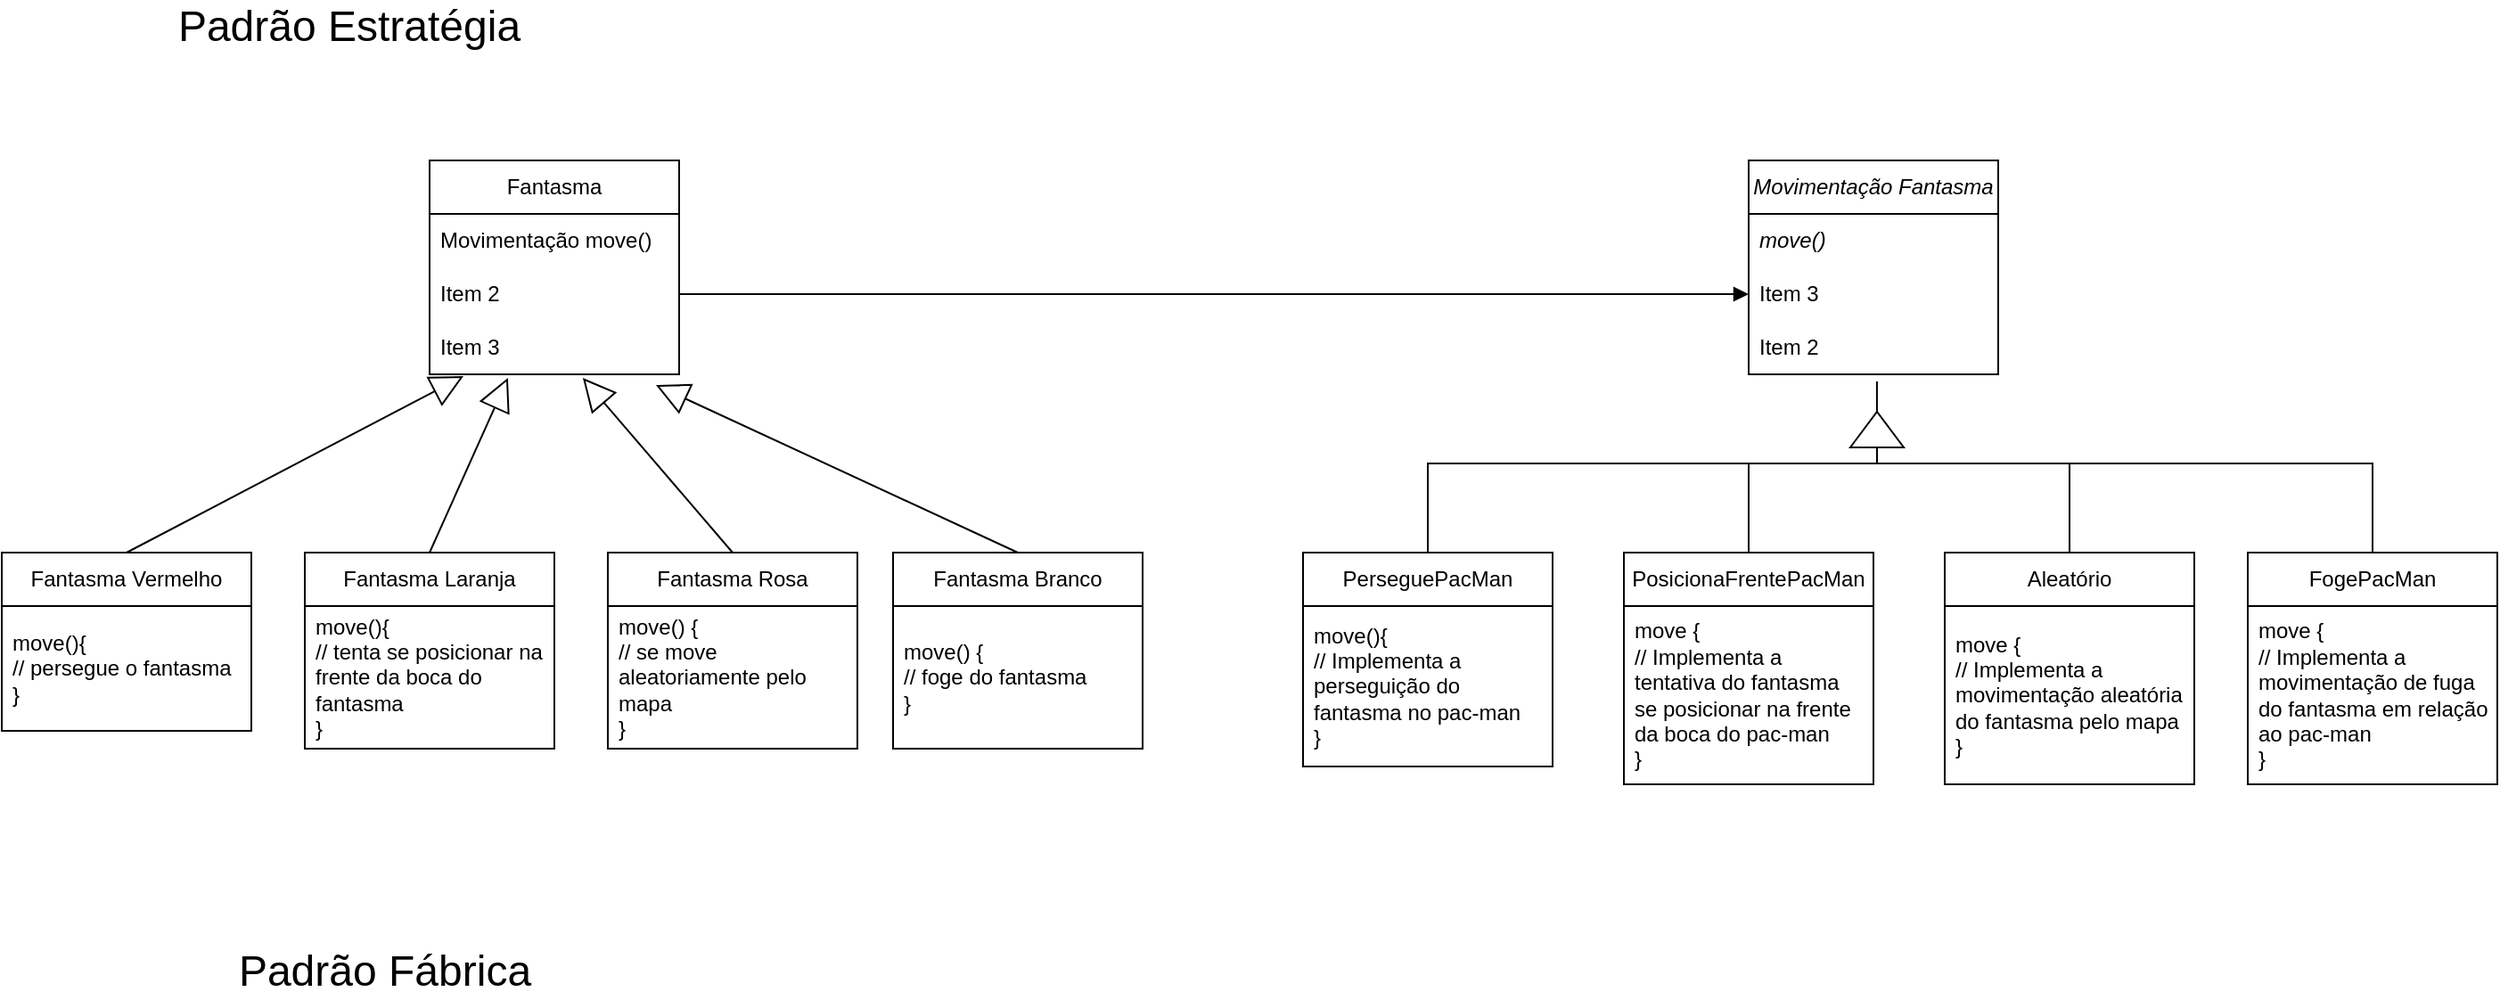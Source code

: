 <mxfile version="21.8.2" type="github">
  <diagram name="Page-1" id="leCUkOZR9ksM7nFm31TO">
    <mxGraphModel dx="1434" dy="782" grid="1" gridSize="10" guides="1" tooltips="1" connect="1" arrows="1" fold="1" page="1" pageScale="1" pageWidth="850" pageHeight="1100" math="0" shadow="0">
      <root>
        <mxCell id="0" />
        <mxCell id="1" parent="0" />
        <mxCell id="iyJs9-_Ow2WB98Cz37nA-1" value="Fantasma" style="swimlane;fontStyle=0;childLayout=stackLayout;horizontal=1;startSize=30;horizontalStack=0;resizeParent=1;resizeParentMax=0;resizeLast=0;collapsible=1;marginBottom=0;whiteSpace=wrap;html=1;" vertex="1" parent="1">
          <mxGeometry x="280" y="110" width="140" height="120" as="geometry" />
        </mxCell>
        <mxCell id="iyJs9-_Ow2WB98Cz37nA-2" value="Movimentação move()" style="text;strokeColor=none;fillColor=none;align=left;verticalAlign=middle;spacingLeft=4;spacingRight=4;overflow=hidden;points=[[0,0.5],[1,0.5]];portConstraint=eastwest;rotatable=0;whiteSpace=wrap;html=1;" vertex="1" parent="iyJs9-_Ow2WB98Cz37nA-1">
          <mxGeometry y="30" width="140" height="30" as="geometry" />
        </mxCell>
        <mxCell id="iyJs9-_Ow2WB98Cz37nA-3" value="Item 2" style="text;strokeColor=none;fillColor=none;align=left;verticalAlign=middle;spacingLeft=4;spacingRight=4;overflow=hidden;points=[[0,0.5],[1,0.5]];portConstraint=eastwest;rotatable=0;whiteSpace=wrap;html=1;" vertex="1" parent="iyJs9-_Ow2WB98Cz37nA-1">
          <mxGeometry y="60" width="140" height="30" as="geometry" />
        </mxCell>
        <mxCell id="iyJs9-_Ow2WB98Cz37nA-4" value="Item 3" style="text;strokeColor=none;fillColor=none;align=left;verticalAlign=middle;spacingLeft=4;spacingRight=4;overflow=hidden;points=[[0,0.5],[1,0.5]];portConstraint=eastwest;rotatable=0;whiteSpace=wrap;html=1;" vertex="1" parent="iyJs9-_Ow2WB98Cz37nA-1">
          <mxGeometry y="90" width="140" height="30" as="geometry" />
        </mxCell>
        <mxCell id="iyJs9-_Ow2WB98Cz37nA-5" value="Fantasma Vermelho" style="swimlane;fontStyle=0;childLayout=stackLayout;horizontal=1;startSize=30;horizontalStack=0;resizeParent=1;resizeParentMax=0;resizeLast=0;collapsible=1;marginBottom=0;whiteSpace=wrap;html=1;" vertex="1" parent="1">
          <mxGeometry x="40" y="330" width="140" height="100" as="geometry" />
        </mxCell>
        <mxCell id="iyJs9-_Ow2WB98Cz37nA-6" value="move(){&lt;br&gt;// persegue o fantasma&lt;br&gt;}" style="text;strokeColor=none;fillColor=none;align=left;verticalAlign=middle;spacingLeft=4;spacingRight=4;overflow=hidden;points=[[0,0.5],[1,0.5]];portConstraint=eastwest;rotatable=0;whiteSpace=wrap;html=1;" vertex="1" parent="iyJs9-_Ow2WB98Cz37nA-5">
          <mxGeometry y="30" width="140" height="70" as="geometry" />
        </mxCell>
        <mxCell id="iyJs9-_Ow2WB98Cz37nA-9" value="Fantasma Laranja" style="swimlane;fontStyle=0;childLayout=stackLayout;horizontal=1;startSize=30;horizontalStack=0;resizeParent=1;resizeParentMax=0;resizeLast=0;collapsible=1;marginBottom=0;whiteSpace=wrap;html=1;" vertex="1" parent="1">
          <mxGeometry x="210" y="330" width="140" height="110" as="geometry" />
        </mxCell>
        <mxCell id="iyJs9-_Ow2WB98Cz37nA-10" value="move(){&lt;br&gt;// tenta se posicionar na frente da boca do fantasma&lt;br&gt;}" style="text;strokeColor=none;fillColor=none;align=left;verticalAlign=middle;spacingLeft=4;spacingRight=4;overflow=hidden;points=[[0,0.5],[1,0.5]];portConstraint=eastwest;rotatable=0;whiteSpace=wrap;html=1;" vertex="1" parent="iyJs9-_Ow2WB98Cz37nA-9">
          <mxGeometry y="30" width="140" height="80" as="geometry" />
        </mxCell>
        <mxCell id="iyJs9-_Ow2WB98Cz37nA-13" value="Fantasma Rosa" style="swimlane;fontStyle=0;childLayout=stackLayout;horizontal=1;startSize=30;horizontalStack=0;resizeParent=1;resizeParentMax=0;resizeLast=0;collapsible=1;marginBottom=0;whiteSpace=wrap;html=1;" vertex="1" parent="1">
          <mxGeometry x="380" y="330" width="140" height="110" as="geometry" />
        </mxCell>
        <mxCell id="iyJs9-_Ow2WB98Cz37nA-14" value="move() {&lt;br&gt;// se move aleatoriamente pelo mapa&lt;br&gt;}" style="text;strokeColor=none;fillColor=none;align=left;verticalAlign=middle;spacingLeft=4;spacingRight=4;overflow=hidden;points=[[0,0.5],[1,0.5]];portConstraint=eastwest;rotatable=0;whiteSpace=wrap;html=1;" vertex="1" parent="iyJs9-_Ow2WB98Cz37nA-13">
          <mxGeometry y="30" width="140" height="80" as="geometry" />
        </mxCell>
        <mxCell id="iyJs9-_Ow2WB98Cz37nA-17" value="Fantasma Branco" style="swimlane;fontStyle=0;childLayout=stackLayout;horizontal=1;startSize=30;horizontalStack=0;resizeParent=1;resizeParentMax=0;resizeLast=0;collapsible=1;marginBottom=0;whiteSpace=wrap;html=1;" vertex="1" parent="1">
          <mxGeometry x="540" y="330" width="140" height="110" as="geometry" />
        </mxCell>
        <mxCell id="iyJs9-_Ow2WB98Cz37nA-18" value="move() {&lt;br&gt;// foge do fantasma&lt;br&gt;}" style="text;strokeColor=none;fillColor=none;align=left;verticalAlign=middle;spacingLeft=4;spacingRight=4;overflow=hidden;points=[[0,0.5],[1,0.5]];portConstraint=eastwest;rotatable=0;whiteSpace=wrap;html=1;" vertex="1" parent="iyJs9-_Ow2WB98Cz37nA-17">
          <mxGeometry y="30" width="140" height="80" as="geometry" />
        </mxCell>
        <mxCell id="iyJs9-_Ow2WB98Cz37nA-21" value="&lt;i&gt;Movimentação Fantasma&lt;/i&gt;" style="swimlane;fontStyle=0;childLayout=stackLayout;horizontal=1;startSize=30;horizontalStack=0;resizeParent=1;resizeParentMax=0;resizeLast=0;collapsible=1;marginBottom=0;whiteSpace=wrap;html=1;" vertex="1" parent="1">
          <mxGeometry x="1020" y="110" width="140" height="120" as="geometry" />
        </mxCell>
        <mxCell id="iyJs9-_Ow2WB98Cz37nA-22" value="&lt;i&gt;move()&lt;/i&gt;" style="text;strokeColor=none;fillColor=none;align=left;verticalAlign=middle;spacingLeft=4;spacingRight=4;overflow=hidden;points=[[0,0.5],[1,0.5]];portConstraint=eastwest;rotatable=0;whiteSpace=wrap;html=1;" vertex="1" parent="iyJs9-_Ow2WB98Cz37nA-21">
          <mxGeometry y="30" width="140" height="30" as="geometry" />
        </mxCell>
        <mxCell id="iyJs9-_Ow2WB98Cz37nA-24" value="Item 3" style="text;strokeColor=none;fillColor=none;align=left;verticalAlign=middle;spacingLeft=4;spacingRight=4;overflow=hidden;points=[[0,0.5],[1,0.5]];portConstraint=eastwest;rotatable=0;whiteSpace=wrap;html=1;" vertex="1" parent="iyJs9-_Ow2WB98Cz37nA-21">
          <mxGeometry y="60" width="140" height="30" as="geometry" />
        </mxCell>
        <mxCell id="iyJs9-_Ow2WB98Cz37nA-23" value="Item 2" style="text;strokeColor=none;fillColor=none;align=left;verticalAlign=middle;spacingLeft=4;spacingRight=4;overflow=hidden;points=[[0,0.5],[1,0.5]];portConstraint=eastwest;rotatable=0;whiteSpace=wrap;html=1;" vertex="1" parent="iyJs9-_Ow2WB98Cz37nA-21">
          <mxGeometry y="90" width="140" height="30" as="geometry" />
        </mxCell>
        <mxCell id="iyJs9-_Ow2WB98Cz37nA-25" value="PerseguePacMan" style="swimlane;fontStyle=0;childLayout=stackLayout;horizontal=1;startSize=30;horizontalStack=0;resizeParent=1;resizeParentMax=0;resizeLast=0;collapsible=1;marginBottom=0;whiteSpace=wrap;html=1;" vertex="1" parent="1">
          <mxGeometry x="770" y="330" width="140" height="120" as="geometry" />
        </mxCell>
        <mxCell id="iyJs9-_Ow2WB98Cz37nA-26" value="move(){&lt;br&gt;// Implementa a perseguição do fantasma no pac-man&lt;br&gt;}" style="text;strokeColor=none;fillColor=none;align=left;verticalAlign=middle;spacingLeft=4;spacingRight=4;overflow=hidden;points=[[0,0.5],[1,0.5]];portConstraint=eastwest;rotatable=0;whiteSpace=wrap;html=1;" vertex="1" parent="iyJs9-_Ow2WB98Cz37nA-25">
          <mxGeometry y="30" width="140" height="90" as="geometry" />
        </mxCell>
        <mxCell id="iyJs9-_Ow2WB98Cz37nA-29" value="PosicionaFrentePacMan" style="swimlane;fontStyle=0;childLayout=stackLayout;horizontal=1;startSize=30;horizontalStack=0;resizeParent=1;resizeParentMax=0;resizeLast=0;collapsible=1;marginBottom=0;whiteSpace=wrap;html=1;" vertex="1" parent="1">
          <mxGeometry x="950" y="330" width="140" height="130" as="geometry" />
        </mxCell>
        <mxCell id="iyJs9-_Ow2WB98Cz37nA-30" value="move {&lt;br&gt;// Implementa a tentativa do fantasma se posicionar na frente da boca do pac-man&lt;br&gt;}" style="text;strokeColor=none;fillColor=none;align=left;verticalAlign=middle;spacingLeft=4;spacingRight=4;overflow=hidden;points=[[0,0.5],[1,0.5]];portConstraint=eastwest;rotatable=0;whiteSpace=wrap;html=1;" vertex="1" parent="iyJs9-_Ow2WB98Cz37nA-29">
          <mxGeometry y="30" width="140" height="100" as="geometry" />
        </mxCell>
        <mxCell id="iyJs9-_Ow2WB98Cz37nA-33" value="Aleatório" style="swimlane;fontStyle=0;childLayout=stackLayout;horizontal=1;startSize=30;horizontalStack=0;resizeParent=1;resizeParentMax=0;resizeLast=0;collapsible=1;marginBottom=0;whiteSpace=wrap;html=1;" vertex="1" parent="1">
          <mxGeometry x="1130" y="330" width="140" height="130" as="geometry" />
        </mxCell>
        <mxCell id="iyJs9-_Ow2WB98Cz37nA-34" value="move {&lt;br&gt;// Implementa a movimentação aleatória do fantasma pelo mapa&lt;br&gt;}" style="text;strokeColor=none;fillColor=none;align=left;verticalAlign=middle;spacingLeft=4;spacingRight=4;overflow=hidden;points=[[0,0.5],[1,0.5]];portConstraint=eastwest;rotatable=0;whiteSpace=wrap;html=1;" vertex="1" parent="iyJs9-_Ow2WB98Cz37nA-33">
          <mxGeometry y="30" width="140" height="100" as="geometry" />
        </mxCell>
        <mxCell id="iyJs9-_Ow2WB98Cz37nA-37" value="FogePacMan" style="swimlane;fontStyle=0;childLayout=stackLayout;horizontal=1;startSize=30;horizontalStack=0;resizeParent=1;resizeParentMax=0;resizeLast=0;collapsible=1;marginBottom=0;whiteSpace=wrap;html=1;" vertex="1" parent="1">
          <mxGeometry x="1300" y="330" width="140" height="130" as="geometry" />
        </mxCell>
        <mxCell id="iyJs9-_Ow2WB98Cz37nA-38" value="move {&lt;br&gt;// Implementa a movimentação de fuga do fantasma em relação ao pac-man&lt;br&gt;}" style="text;strokeColor=none;fillColor=none;align=left;verticalAlign=middle;spacingLeft=4;spacingRight=4;overflow=hidden;points=[[0,0.5],[1,0.5]];portConstraint=eastwest;rotatable=0;whiteSpace=wrap;html=1;" vertex="1" parent="iyJs9-_Ow2WB98Cz37nA-37">
          <mxGeometry y="30" width="140" height="100" as="geometry" />
        </mxCell>
        <mxCell id="iyJs9-_Ow2WB98Cz37nA-41" value="&lt;font style=&quot;font-size: 24px;&quot;&gt;Padrão Estratégia&lt;/font&gt;" style="text;html=1;strokeColor=none;fillColor=none;align=center;verticalAlign=middle;whiteSpace=wrap;rounded=0;" vertex="1" parent="1">
          <mxGeometry x="70" y="20" width="330" height="30" as="geometry" />
        </mxCell>
        <mxCell id="iyJs9-_Ow2WB98Cz37nA-42" value="&lt;font style=&quot;font-size: 24px;&quot;&gt;Padrão Fábrica&lt;/font&gt;" style="text;html=1;strokeColor=none;fillColor=none;align=center;verticalAlign=middle;whiteSpace=wrap;rounded=0;" vertex="1" parent="1">
          <mxGeometry x="90" y="550" width="330" height="30" as="geometry" />
        </mxCell>
        <mxCell id="iyJs9-_Ow2WB98Cz37nA-43" value="" style="endArrow=none;html=1;rounded=0;exitX=0.5;exitY=0;exitDx=0;exitDy=0;entryX=0.514;entryY=1.133;entryDx=0;entryDy=0;entryPerimeter=0;" edge="1" parent="1" source="iyJs9-_Ow2WB98Cz37nA-25" target="iyJs9-_Ow2WB98Cz37nA-23">
          <mxGeometry width="50" height="50" relative="1" as="geometry">
            <mxPoint x="690" y="410" as="sourcePoint" />
            <mxPoint x="740" y="360" as="targetPoint" />
            <Array as="points">
              <mxPoint x="840" y="280" />
              <mxPoint x="1092" y="280" />
            </Array>
          </mxGeometry>
        </mxCell>
        <mxCell id="iyJs9-_Ow2WB98Cz37nA-44" value="" style="triangle;whiteSpace=wrap;html=1;rotation=-90;" vertex="1" parent="1">
          <mxGeometry x="1082" y="246" width="20" height="30" as="geometry" />
        </mxCell>
        <mxCell id="iyJs9-_Ow2WB98Cz37nA-48" value="" style="endArrow=none;html=1;rounded=0;exitX=0.5;exitY=0;exitDx=0;exitDy=0;" edge="1" parent="1" source="iyJs9-_Ow2WB98Cz37nA-29">
          <mxGeometry width="50" height="50" relative="1" as="geometry">
            <mxPoint x="690" y="410" as="sourcePoint" />
            <mxPoint x="1020" y="280" as="targetPoint" />
          </mxGeometry>
        </mxCell>
        <mxCell id="iyJs9-_Ow2WB98Cz37nA-49" value="" style="endArrow=none;html=1;rounded=0;exitX=0.5;exitY=0;exitDx=0;exitDy=0;" edge="1" parent="1" source="iyJs9-_Ow2WB98Cz37nA-33">
          <mxGeometry width="50" height="50" relative="1" as="geometry">
            <mxPoint x="690" y="410" as="sourcePoint" />
            <mxPoint x="1090" y="280" as="targetPoint" />
            <Array as="points">
              <mxPoint x="1200" y="280" />
            </Array>
          </mxGeometry>
        </mxCell>
        <mxCell id="iyJs9-_Ow2WB98Cz37nA-50" value="" style="endArrow=none;html=1;rounded=0;entryX=0.5;entryY=0;entryDx=0;entryDy=0;" edge="1" parent="1" target="iyJs9-_Ow2WB98Cz37nA-37">
          <mxGeometry width="50" height="50" relative="1" as="geometry">
            <mxPoint x="1200" y="280" as="sourcePoint" />
            <mxPoint x="1320" y="260" as="targetPoint" />
            <Array as="points">
              <mxPoint x="1370" y="280" />
            </Array>
          </mxGeometry>
        </mxCell>
        <mxCell id="iyJs9-_Ow2WB98Cz37nA-51" value="" style="endArrow=block;endSize=16;endFill=0;html=1;rounded=0;exitX=0.5;exitY=0;exitDx=0;exitDy=0;entryX=0.136;entryY=1.033;entryDx=0;entryDy=0;entryPerimeter=0;" edge="1" parent="1" source="iyJs9-_Ow2WB98Cz37nA-5" target="iyJs9-_Ow2WB98Cz37nA-4">
          <mxGeometry width="160" relative="1" as="geometry">
            <mxPoint x="110" y="320" as="sourcePoint" />
            <mxPoint x="230" y="230" as="targetPoint" />
          </mxGeometry>
        </mxCell>
        <mxCell id="iyJs9-_Ow2WB98Cz37nA-52" value="" style="endArrow=block;endSize=16;endFill=0;html=1;rounded=0;exitX=0.5;exitY=0;exitDx=0;exitDy=0;entryX=0.314;entryY=1.067;entryDx=0;entryDy=0;entryPerimeter=0;" edge="1" parent="1" source="iyJs9-_Ow2WB98Cz37nA-9" target="iyJs9-_Ow2WB98Cz37nA-4">
          <mxGeometry width="160" relative="1" as="geometry">
            <mxPoint x="120" y="340" as="sourcePoint" />
            <mxPoint x="269" y="251" as="targetPoint" />
          </mxGeometry>
        </mxCell>
        <mxCell id="iyJs9-_Ow2WB98Cz37nA-53" value="" style="endArrow=block;endSize=16;endFill=0;html=1;rounded=0;exitX=0.5;exitY=0;exitDx=0;exitDy=0;entryX=0.614;entryY=1.067;entryDx=0;entryDy=0;entryPerimeter=0;" edge="1" parent="1" source="iyJs9-_Ow2WB98Cz37nA-13" target="iyJs9-_Ow2WB98Cz37nA-4">
          <mxGeometry width="160" relative="1" as="geometry">
            <mxPoint x="130" y="350" as="sourcePoint" />
            <mxPoint x="279" y="261" as="targetPoint" />
          </mxGeometry>
        </mxCell>
        <mxCell id="iyJs9-_Ow2WB98Cz37nA-54" value="" style="endArrow=block;endSize=16;endFill=0;html=1;rounded=0;exitX=0.5;exitY=0;exitDx=0;exitDy=0;entryX=0.907;entryY=1.2;entryDx=0;entryDy=0;entryPerimeter=0;" edge="1" parent="1" source="iyJs9-_Ow2WB98Cz37nA-17" target="iyJs9-_Ow2WB98Cz37nA-4">
          <mxGeometry width="160" relative="1" as="geometry">
            <mxPoint x="140" y="360" as="sourcePoint" />
            <mxPoint x="289" y="271" as="targetPoint" />
          </mxGeometry>
        </mxCell>
        <mxCell id="iyJs9-_Ow2WB98Cz37nA-55" value="" style="html=1;verticalAlign=bottom;endArrow=block;curved=0;rounded=0;exitX=1;exitY=0.5;exitDx=0;exitDy=0;entryX=0;entryY=0.5;entryDx=0;entryDy=0;" edge="1" parent="1" source="iyJs9-_Ow2WB98Cz37nA-3" target="iyJs9-_Ow2WB98Cz37nA-24">
          <mxGeometry width="80" relative="1" as="geometry">
            <mxPoint x="420" y="185" as="sourcePoint" />
            <mxPoint x="220" y="75" as="targetPoint" />
          </mxGeometry>
        </mxCell>
      </root>
    </mxGraphModel>
  </diagram>
</mxfile>
